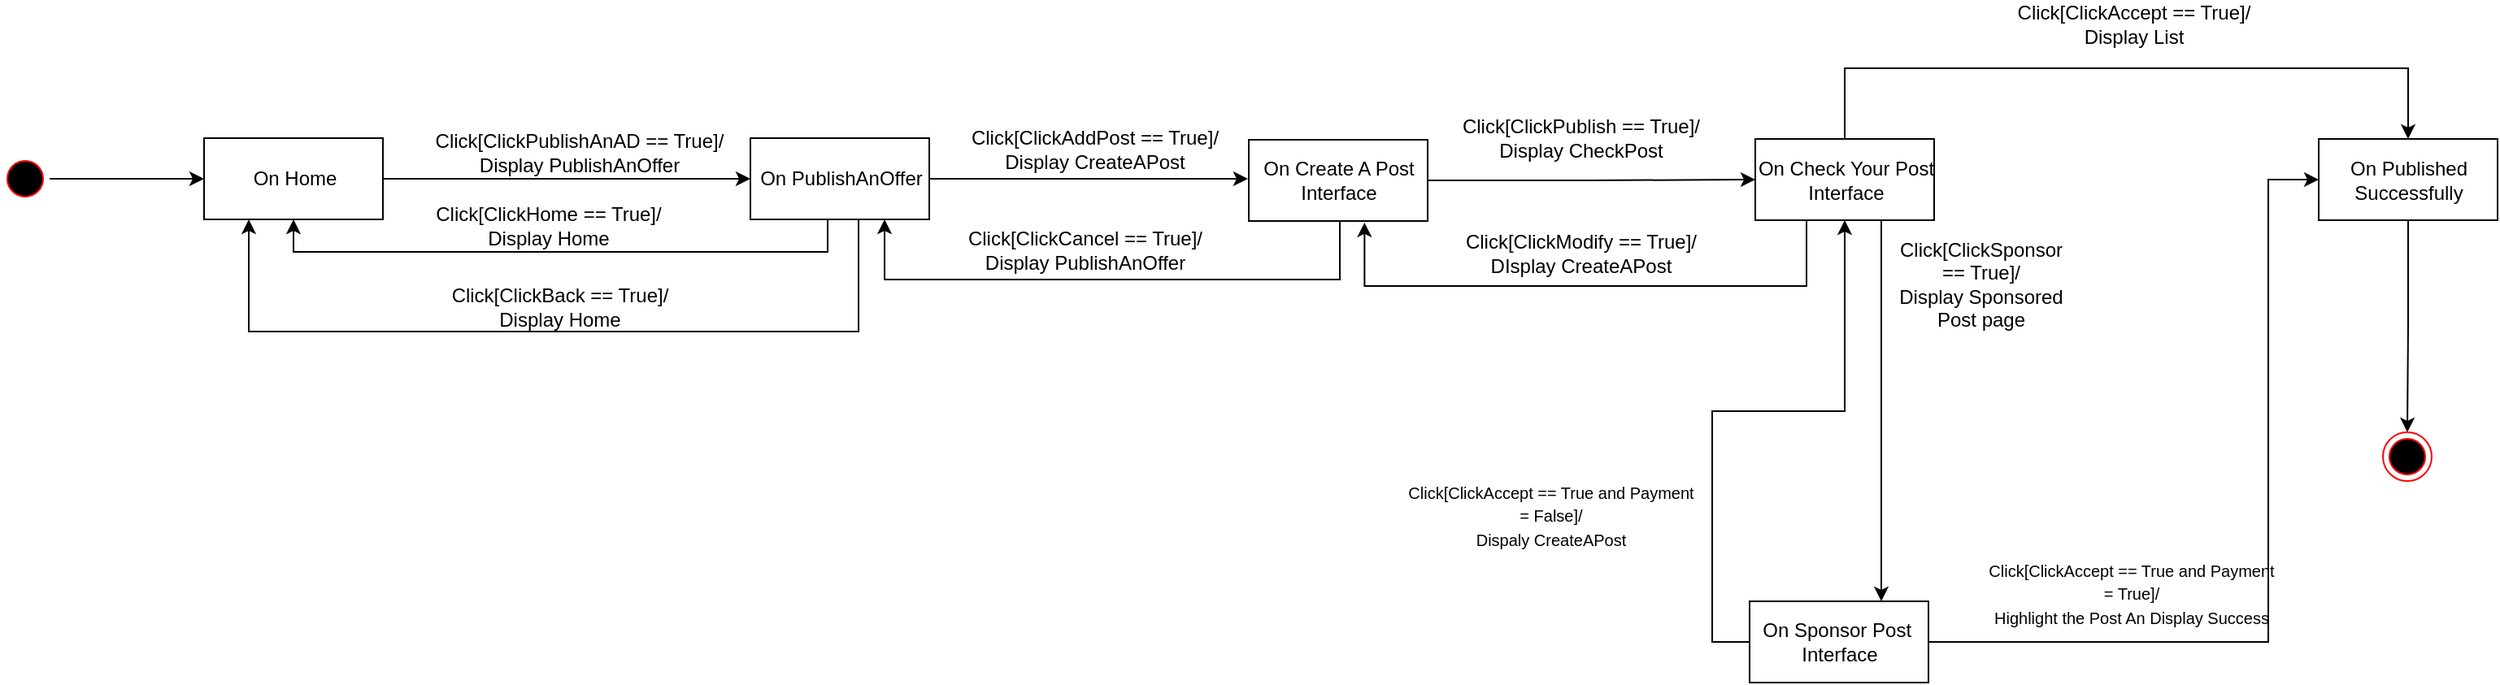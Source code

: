 <mxfile version="13.1.10" type="device"><diagram id="_N3dk1PcFpu2RaN7eEno" name="Page-1"><mxGraphModel dx="1483" dy="1913" grid="0" gridSize="10" guides="0" tooltips="1" connect="1" arrows="1" fold="1" page="1" pageScale="1" pageWidth="1600" pageHeight="1200" math="0" shadow="0"><root><mxCell id="0"/><mxCell id="1" parent="0"/><mxCell id="Rb0PyV8S1T_xVQnAJwvv-7" value="" style="edgeStyle=orthogonalEdgeStyle;rounded=0;orthogonalLoop=1;jettySize=auto;html=1;" parent="1" source="Rb0PyV8S1T_xVQnAJwvv-1" target="Rb0PyV8S1T_xVQnAJwvv-6" edge="1"><mxGeometry relative="1" as="geometry"/></mxCell><mxCell id="Rb0PyV8S1T_xVQnAJwvv-1" value="On Home" style="html=1;" parent="1" vertex="1"><mxGeometry x="157.5" y="50" width="110" height="50" as="geometry"/></mxCell><mxCell id="Rb0PyV8S1T_xVQnAJwvv-21" value="" style="edgeStyle=orthogonalEdgeStyle;rounded=0;orthogonalLoop=1;jettySize=auto;html=1;entryX=0.5;entryY=1;entryDx=0;entryDy=0;" parent="1" source="Rb0PyV8S1T_xVQnAJwvv-6" target="Rb0PyV8S1T_xVQnAJwvv-1" edge="1"><mxGeometry relative="1" as="geometry"><mxPoint x="548.5" y="180" as="targetPoint"/><Array as="points"><mxPoint x="541" y="120"/><mxPoint x="213" y="120"/></Array></mxGeometry></mxCell><mxCell id="Rb0PyV8S1T_xVQnAJwvv-24" value="" style="edgeStyle=orthogonalEdgeStyle;rounded=0;orthogonalLoop=1;jettySize=auto;html=1;entryX=0.25;entryY=1;entryDx=0;entryDy=0;" parent="1" source="Rb0PyV8S1T_xVQnAJwvv-6" target="Rb0PyV8S1T_xVQnAJwvv-1" edge="1"><mxGeometry relative="1" as="geometry"><mxPoint x="548.5" y="180" as="targetPoint"/><Array as="points"><mxPoint x="560" y="169"/><mxPoint x="185" y="169"/></Array></mxGeometry></mxCell><mxCell id="njjC_x9ElWnL1sTfRp0b-1" style="edgeStyle=orthogonalEdgeStyle;rounded=0;orthogonalLoop=1;jettySize=auto;html=1;exitX=1;exitY=0.5;exitDx=0;exitDy=0;" parent="1" source="Rb0PyV8S1T_xVQnAJwvv-6" edge="1"><mxGeometry relative="1" as="geometry"><mxPoint x="799.457" y="75" as="targetPoint"/></mxGeometry></mxCell><mxCell id="Rb0PyV8S1T_xVQnAJwvv-6" value="On PublishAnOffer" style="html=1;" parent="1" vertex="1"><mxGeometry x="493.5" y="50" width="110" height="50" as="geometry"/></mxCell><mxCell id="Rb0PyV8S1T_xVQnAJwvv-11" value="" style="edgeStyle=orthogonalEdgeStyle;rounded=0;orthogonalLoop=1;jettySize=auto;html=1;" parent="1" source="Rb0PyV8S1T_xVQnAJwvv-8" target="Rb0PyV8S1T_xVQnAJwvv-10" edge="1"><mxGeometry relative="1" as="geometry"/></mxCell><mxCell id="Rb0PyV8S1T_xVQnAJwvv-27" value="" style="edgeStyle=orthogonalEdgeStyle;rounded=0;orthogonalLoop=1;jettySize=auto;html=1;entryX=0.75;entryY=1;entryDx=0;entryDy=0;" parent="1" source="Rb0PyV8S1T_xVQnAJwvv-8" target="Rb0PyV8S1T_xVQnAJwvv-6" edge="1"><mxGeometry relative="1" as="geometry"><mxPoint x="635" y="153" as="targetPoint"/><Array as="points"><mxPoint x="856" y="137"/><mxPoint x="576" y="137"/></Array></mxGeometry></mxCell><mxCell id="Rb0PyV8S1T_xVQnAJwvv-8" value="On Create A Post &lt;br&gt;Interface" style="html=1;" parent="1" vertex="1"><mxGeometry x="800" y="51" width="110" height="50" as="geometry"/></mxCell><mxCell id="Rb0PyV8S1T_xVQnAJwvv-13" value="" style="edgeStyle=orthogonalEdgeStyle;rounded=0;orthogonalLoop=1;jettySize=auto;html=1;" parent="1" source="Rb0PyV8S1T_xVQnAJwvv-10" target="Rb0PyV8S1T_xVQnAJwvv-12" edge="1"><mxGeometry relative="1" as="geometry"><Array as="points"><mxPoint x="1167" y="7"/><mxPoint x="1513" y="7"/></Array></mxGeometry></mxCell><mxCell id="Rb0PyV8S1T_xVQnAJwvv-39" value="" style="edgeStyle=orthogonalEdgeStyle;rounded=0;orthogonalLoop=1;jettySize=auto;html=1;entryX=0.647;entryY=1.019;entryDx=0;entryDy=0;entryPerimeter=0;" parent="1" source="Rb0PyV8S1T_xVQnAJwvv-10" target="Rb0PyV8S1T_xVQnAJwvv-8" edge="1"><mxGeometry relative="1" as="geometry"><Array as="points"><mxPoint x="1143" y="141"/><mxPoint x="872" y="141"/></Array></mxGeometry></mxCell><mxCell id="Rb0PyV8S1T_xVQnAJwvv-42" value="" style="edgeStyle=orthogonalEdgeStyle;rounded=0;orthogonalLoop=1;jettySize=auto;html=1;" parent="1" source="Rb0PyV8S1T_xVQnAJwvv-10" target="Rb0PyV8S1T_xVQnAJwvv-38" edge="1"><mxGeometry relative="1" as="geometry"><Array as="points"><mxPoint x="1189" y="143"/><mxPoint x="1189" y="143"/></Array></mxGeometry></mxCell><mxCell id="Rb0PyV8S1T_xVQnAJwvv-10" value="On Check Your Post&lt;br&gt;Interface" style="html=1;" parent="1" vertex="1"><mxGeometry x="1111.5" y="50.5" width="110" height="50" as="geometry"/></mxCell><mxCell id="Rb0PyV8S1T_xVQnAJwvv-41" value="" style="edgeStyle=orthogonalEdgeStyle;rounded=0;orthogonalLoop=1;jettySize=auto;html=1;entryX=0;entryY=0.5;entryDx=0;entryDy=0;" parent="1" source="Rb0PyV8S1T_xVQnAJwvv-38" target="Rb0PyV8S1T_xVQnAJwvv-12" edge="1"><mxGeometry relative="1" as="geometry"><mxPoint x="1166.5" y="310.5" as="targetPoint"/><Array as="points"><mxPoint x="1427" y="360"/><mxPoint x="1427" y="76"/></Array></mxGeometry></mxCell><mxCell id="egbEYUNtjpKQCGHOsuhL-6" style="edgeStyle=orthogonalEdgeStyle;rounded=0;orthogonalLoop=1;jettySize=auto;html=1;entryX=0.5;entryY=1;entryDx=0;entryDy=0;" edge="1" parent="1" source="Rb0PyV8S1T_xVQnAJwvv-38" target="Rb0PyV8S1T_xVQnAJwvv-10"><mxGeometry relative="1" as="geometry"><Array as="points"><mxPoint x="1085" y="360"/><mxPoint x="1085" y="218"/><mxPoint x="1167" y="218"/></Array></mxGeometry></mxCell><mxCell id="Rb0PyV8S1T_xVQnAJwvv-38" value="On Sponsor Post&amp;nbsp;&lt;br&gt;Interface" style="html=1;" parent="1" vertex="1"><mxGeometry x="1108" y="335" width="110" height="50" as="geometry"/></mxCell><mxCell id="Rb0PyV8S1T_xVQnAJwvv-15" value="" style="edgeStyle=orthogonalEdgeStyle;rounded=0;orthogonalLoop=1;jettySize=auto;html=1;entryX=0.5;entryY=0;entryDx=0;entryDy=0;" parent="1" source="Rb0PyV8S1T_xVQnAJwvv-12" target="Rb0PyV8S1T_xVQnAJwvv-16" edge="1"><mxGeometry relative="1" as="geometry"><mxPoint x="1410.5" y="-66.5" as="targetPoint"/></mxGeometry></mxCell><mxCell id="Rb0PyV8S1T_xVQnAJwvv-12" value="On Published &lt;br&gt;Successfully" style="html=1;" parent="1" vertex="1"><mxGeometry x="1458" y="50.5" width="110" height="50" as="geometry"/></mxCell><mxCell id="Rb0PyV8S1T_xVQnAJwvv-5" value="" style="edgeStyle=orthogonalEdgeStyle;rounded=0;orthogonalLoop=1;jettySize=auto;html=1;entryX=0;entryY=0.5;entryDx=0;entryDy=0;" parent="1" source="Rb0PyV8S1T_xVQnAJwvv-2" target="Rb0PyV8S1T_xVQnAJwvv-1" edge="1"><mxGeometry relative="1" as="geometry"><mxPoint x="142.5" y="75" as="targetPoint"/></mxGeometry></mxCell><mxCell id="Rb0PyV8S1T_xVQnAJwvv-2" value="" style="ellipse;html=1;shape=startState;fillColor=#000000;strokeColor=#ff0000;" parent="1" vertex="1"><mxGeometry x="32.5" y="60" width="30" height="30" as="geometry"/></mxCell><mxCell id="Rb0PyV8S1T_xVQnAJwvv-16" value="" style="ellipse;html=1;shape=endState;fillColor=#000000;strokeColor=#ff0000;" parent="1" vertex="1"><mxGeometry x="1497.5" y="231" width="30" height="30" as="geometry"/></mxCell><mxCell id="Rb0PyV8S1T_xVQnAJwvv-17" value="Click[ClickPublishAnAD == True]/&lt;br&gt;Display PublishAnOffer" style="text;html=1;strokeColor=none;fillColor=none;align=center;verticalAlign=middle;whiteSpace=wrap;rounded=0;" parent="1" vertex="1"><mxGeometry x="271" y="49" width="235" height="20" as="geometry"/></mxCell><mxCell id="Rb0PyV8S1T_xVQnAJwvv-22" value="Click[ClickHome == True]/&lt;br&gt;Display Home" style="text;html=1;strokeColor=none;fillColor=none;align=center;verticalAlign=middle;whiteSpace=wrap;rounded=0;" parent="1" vertex="1"><mxGeometry x="209.5" y="93.5" width="319" height="20" as="geometry"/></mxCell><mxCell id="Rb0PyV8S1T_xVQnAJwvv-25" value="Click[ClickBack == True]/&lt;br&gt;Display Home" style="text;html=1;strokeColor=none;fillColor=none;align=center;verticalAlign=middle;whiteSpace=wrap;rounded=0;" parent="1" vertex="1"><mxGeometry x="217" y="143.5" width="319" height="20" as="geometry"/></mxCell><mxCell id="Rb0PyV8S1T_xVQnAJwvv-28" value="Click[ClickCancel == True]/&lt;br&gt;Display PublishAnOffer" style="text;html=1;strokeColor=none;fillColor=none;align=center;verticalAlign=middle;whiteSpace=wrap;rounded=0;" parent="1" vertex="1"><mxGeometry x="582" y="109" width="235" height="20" as="geometry"/></mxCell><mxCell id="Rb0PyV8S1T_xVQnAJwvv-29" value="Click[ClickAddPost == True]/&lt;br&gt;Display CreateAPost" style="text;html=1;strokeColor=none;fillColor=none;align=center;verticalAlign=middle;whiteSpace=wrap;rounded=0;" parent="1" vertex="1"><mxGeometry x="588" y="46.5" width="235" height="20" as="geometry"/></mxCell><mxCell id="Rb0PyV8S1T_xVQnAJwvv-30" value="Click[ClickPublish == True]/&lt;br&gt;Display CheckPost" style="text;html=1;strokeColor=none;fillColor=none;align=center;verticalAlign=middle;whiteSpace=wrap;rounded=0;" parent="1" vertex="1"><mxGeometry x="886.5" y="39.5" width="235" height="20" as="geometry"/></mxCell><mxCell id="Rb0PyV8S1T_xVQnAJwvv-32" value="Click[ClickModify == True]/&lt;br&gt;DIsplay CreateAPost" style="text;html=1;strokeColor=none;fillColor=none;align=center;verticalAlign=middle;whiteSpace=wrap;rounded=0;" parent="1" vertex="1"><mxGeometry x="886.5" y="111" width="235" height="20" as="geometry"/></mxCell><mxCell id="Rb0PyV8S1T_xVQnAJwvv-33" value="Click[ClickAccept&amp;nbsp;== True]/&lt;br&gt;Display List" style="text;html=1;strokeColor=none;fillColor=none;align=center;verticalAlign=middle;whiteSpace=wrap;rounded=0;" parent="1" vertex="1"><mxGeometry x="1227" y="-30" width="235" height="20" as="geometry"/></mxCell><mxCell id="Rb0PyV8S1T_xVQnAJwvv-43" value="&lt;font style=&quot;font-size: 10px&quot;&gt;Click[ClickAccept&amp;nbsp;== True and Payment = True]/&lt;br&gt;Highlight the Post An Display Success&lt;/font&gt;" style="text;html=1;strokeColor=none;fillColor=none;align=center;verticalAlign=middle;whiteSpace=wrap;rounded=0;" parent="1" vertex="1"><mxGeometry x="1251.5" y="320" width="182" height="20" as="geometry"/></mxCell><mxCell id="Rb0PyV8S1T_xVQnAJwvv-44" value="Click[ClickSponsor == True]/&lt;br&gt;Display Sponsored Post page" style="text;html=1;strokeColor=none;fillColor=none;align=center;verticalAlign=middle;whiteSpace=wrap;rounded=0;" parent="1" vertex="1"><mxGeometry x="1194" y="130" width="113" height="20" as="geometry"/></mxCell><mxCell id="egbEYUNtjpKQCGHOsuhL-8" value="&lt;font style=&quot;font-size: 10px&quot;&gt;Click[ClickAccept&amp;nbsp;== True and Payment = False]/&lt;br&gt;Dispaly CreateAPost&lt;/font&gt;" style="text;html=1;strokeColor=none;fillColor=none;align=center;verticalAlign=middle;whiteSpace=wrap;rounded=0;" vertex="1" parent="1"><mxGeometry x="895" y="272" width="182" height="20" as="geometry"/></mxCell></root></mxGraphModel></diagram></mxfile>